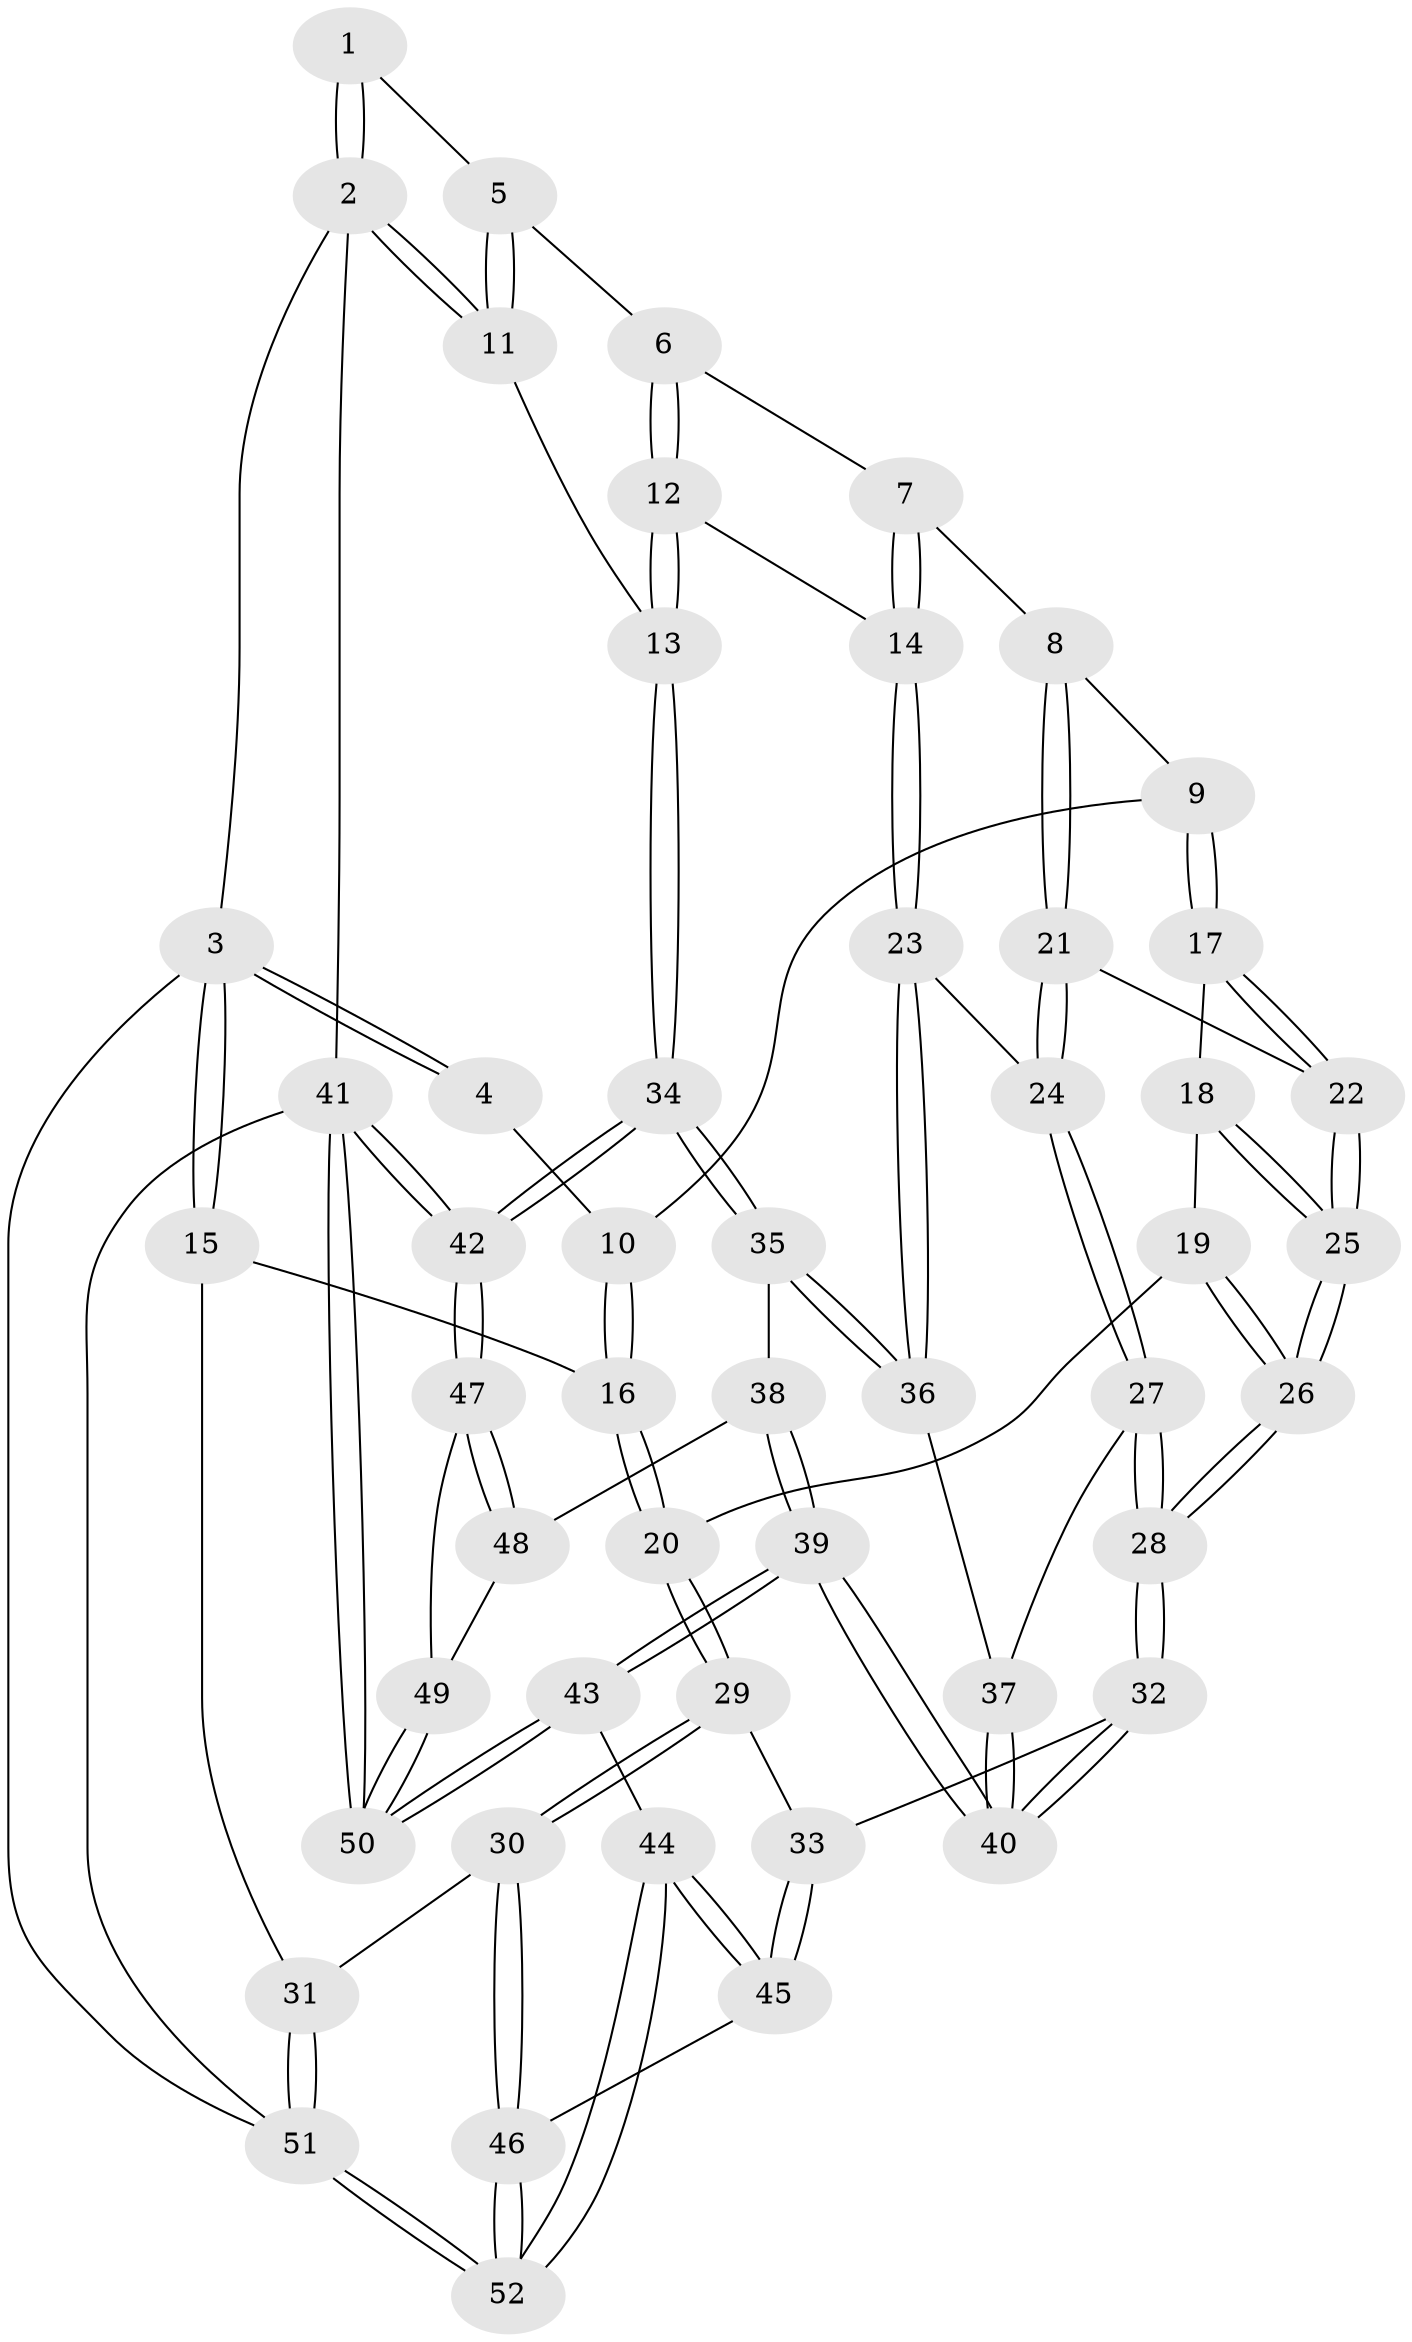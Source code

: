 // Generated by graph-tools (version 1.1) at 2025/38/03/09/25 02:38:44]
// undirected, 52 vertices, 127 edges
graph export_dot {
graph [start="1"]
  node [color=gray90,style=filled];
  1 [pos="+0.7237281968657886+0"];
  2 [pos="+1+0"];
  3 [pos="+0+0"];
  4 [pos="+0.49651929340223194+0"];
  5 [pos="+0.8028544259517155+0.09914802499003346"];
  6 [pos="+0.8113009055322467+0.16167537486144998"];
  7 [pos="+0.80693722101305+0.16746347487893218"];
  8 [pos="+0.6170304699669796+0.31418331029457874"];
  9 [pos="+0.5323857933598745+0.24638945538130494"];
  10 [pos="+0.42108773212934403+0.11401938517423173"];
  11 [pos="+1+0.12937924102903092"];
  12 [pos="+1+0.3495191053758607"];
  13 [pos="+1+0.3946686308679296"];
  14 [pos="+0.7520330854189071+0.4761078409481524"];
  15 [pos="+0+0.0721213041353206"];
  16 [pos="+0.21347146863939198+0.2849691666656459"];
  17 [pos="+0.4694690772850051+0.405804623818245"];
  18 [pos="+0.44698423490711514+0.41391556898913434"];
  19 [pos="+0.37719511889191587+0.41387888793074407"];
  20 [pos="+0.2229429107191989+0.3272053475934597"];
  21 [pos="+0.6395504079902199+0.4070196413641719"];
  22 [pos="+0.5938260995395956+0.42031657615691315"];
  23 [pos="+0.7506034159863257+0.4773250905958722"];
  24 [pos="+0.6464336107613772+0.4136427005532967"];
  25 [pos="+0.5061359546856694+0.49633227147072306"];
  26 [pos="+0.46625617577970063+0.6038261291764099"];
  27 [pos="+0.5006636844073434+0.6387995685927339"];
  28 [pos="+0.4694641798646376+0.649026872817486"];
  29 [pos="+0.16611084176921842+0.6200757897471035"];
  30 [pos="+0.09571261194047731+0.685494388301638"];
  31 [pos="+0+0.7472871560422499"];
  32 [pos="+0.45386795845333355+0.6690967369447105"];
  33 [pos="+0.4493850936487274+0.6708778809974365"];
  34 [pos="+1+0.6148316137673187"];
  35 [pos="+0.8576285103466199+0.7129029116744859"];
  36 [pos="+0.7584375146464554+0.5809333519757695"];
  37 [pos="+0.6215400491225379+0.6258020443142543"];
  38 [pos="+0.85429103854837+0.7203447599588021"];
  39 [pos="+0.6940257034416535+0.9235097591727247"];
  40 [pos="+0.6669359178993197+0.8891301208695795"];
  41 [pos="+1+1"];
  42 [pos="+1+0.9162920210300198"];
  43 [pos="+0.6543723742151009+1"];
  44 [pos="+0.5452173994107773+1"];
  45 [pos="+0.4315403394457891+0.7306383062326862"];
  46 [pos="+0.30263417648489993+0.9314217480854945"];
  47 [pos="+1+0.9126994715822192"];
  48 [pos="+0.9552515874088466+0.8879770589297259"];
  49 [pos="+0.947960529542259+0.9443698009985517"];
  50 [pos="+0.8011080692966123+1"];
  51 [pos="+0+1"];
  52 [pos="+0.3765236515958319+1"];
  1 -- 2;
  1 -- 2;
  1 -- 5;
  2 -- 3;
  2 -- 11;
  2 -- 11;
  2 -- 41;
  3 -- 4;
  3 -- 4;
  3 -- 15;
  3 -- 15;
  3 -- 51;
  4 -- 10;
  5 -- 6;
  5 -- 11;
  5 -- 11;
  6 -- 7;
  6 -- 12;
  6 -- 12;
  7 -- 8;
  7 -- 14;
  7 -- 14;
  8 -- 9;
  8 -- 21;
  8 -- 21;
  9 -- 10;
  9 -- 17;
  9 -- 17;
  10 -- 16;
  10 -- 16;
  11 -- 13;
  12 -- 13;
  12 -- 13;
  12 -- 14;
  13 -- 34;
  13 -- 34;
  14 -- 23;
  14 -- 23;
  15 -- 16;
  15 -- 31;
  16 -- 20;
  16 -- 20;
  17 -- 18;
  17 -- 22;
  17 -- 22;
  18 -- 19;
  18 -- 25;
  18 -- 25;
  19 -- 20;
  19 -- 26;
  19 -- 26;
  20 -- 29;
  20 -- 29;
  21 -- 22;
  21 -- 24;
  21 -- 24;
  22 -- 25;
  22 -- 25;
  23 -- 24;
  23 -- 36;
  23 -- 36;
  24 -- 27;
  24 -- 27;
  25 -- 26;
  25 -- 26;
  26 -- 28;
  26 -- 28;
  27 -- 28;
  27 -- 28;
  27 -- 37;
  28 -- 32;
  28 -- 32;
  29 -- 30;
  29 -- 30;
  29 -- 33;
  30 -- 31;
  30 -- 46;
  30 -- 46;
  31 -- 51;
  31 -- 51;
  32 -- 33;
  32 -- 40;
  32 -- 40;
  33 -- 45;
  33 -- 45;
  34 -- 35;
  34 -- 35;
  34 -- 42;
  34 -- 42;
  35 -- 36;
  35 -- 36;
  35 -- 38;
  36 -- 37;
  37 -- 40;
  37 -- 40;
  38 -- 39;
  38 -- 39;
  38 -- 48;
  39 -- 40;
  39 -- 40;
  39 -- 43;
  39 -- 43;
  41 -- 42;
  41 -- 42;
  41 -- 50;
  41 -- 50;
  41 -- 51;
  42 -- 47;
  42 -- 47;
  43 -- 44;
  43 -- 50;
  43 -- 50;
  44 -- 45;
  44 -- 45;
  44 -- 52;
  44 -- 52;
  45 -- 46;
  46 -- 52;
  46 -- 52;
  47 -- 48;
  47 -- 48;
  47 -- 49;
  48 -- 49;
  49 -- 50;
  49 -- 50;
  51 -- 52;
  51 -- 52;
}

